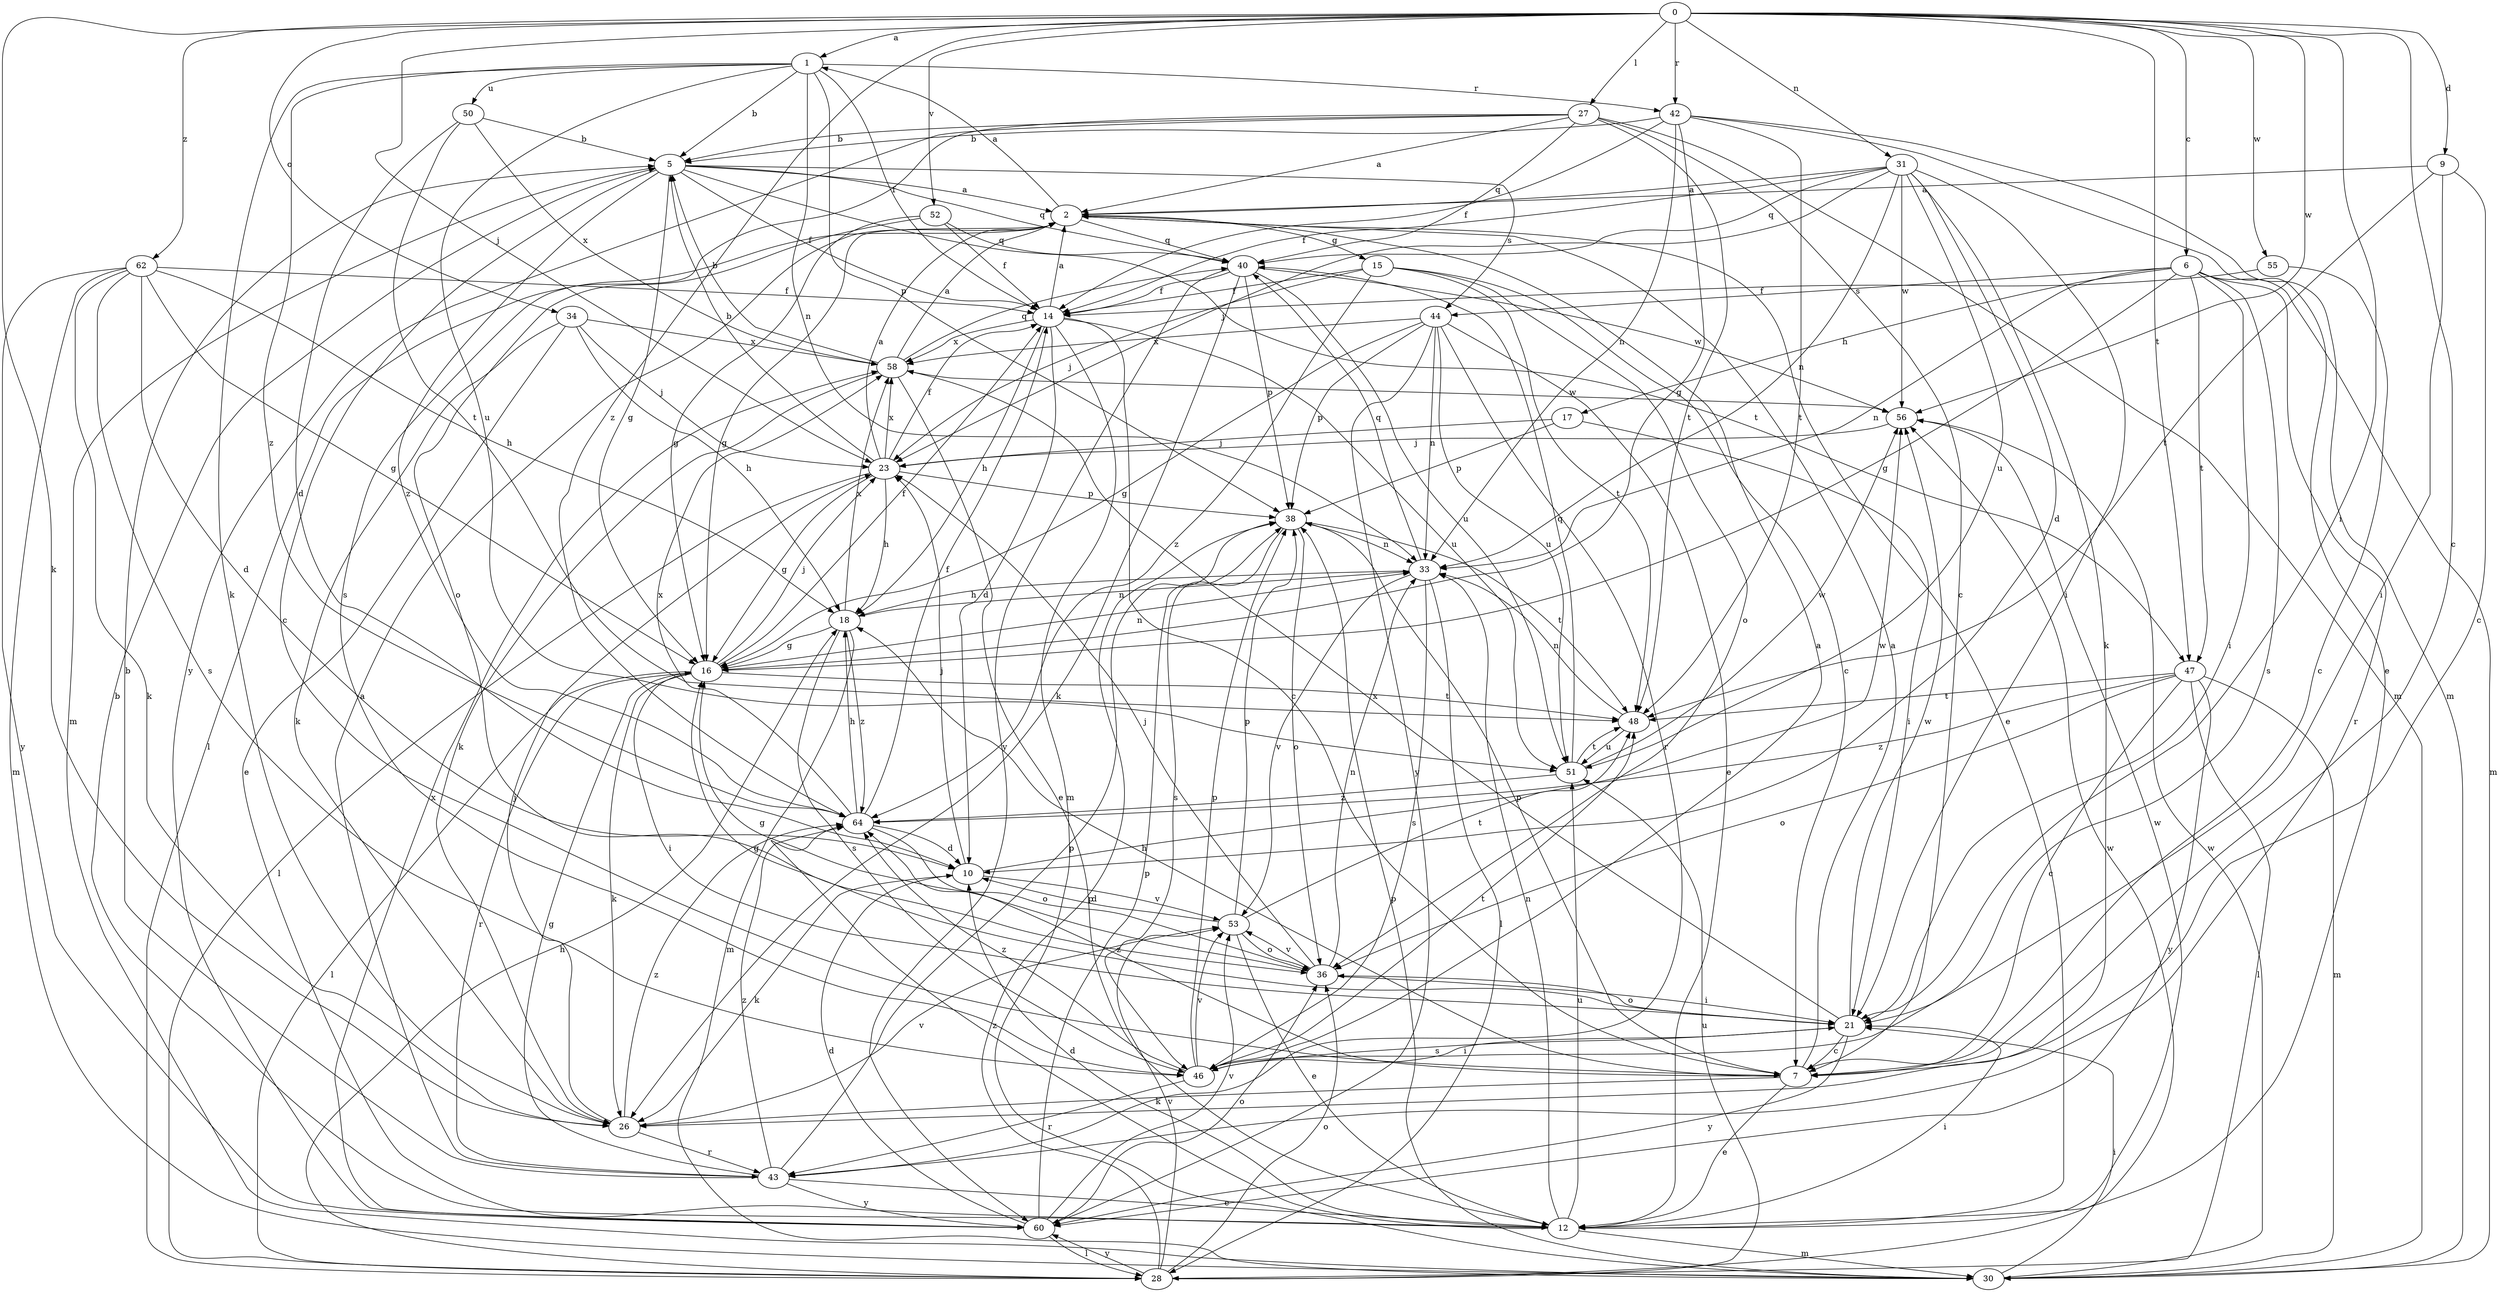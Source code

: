 strict digraph  {
0;
1;
2;
5;
6;
7;
9;
10;
12;
14;
15;
16;
17;
18;
21;
23;
26;
27;
28;
30;
31;
33;
34;
36;
38;
40;
42;
43;
44;
46;
47;
48;
50;
51;
52;
53;
55;
56;
58;
60;
62;
64;
0 -> 1  [label=a];
0 -> 6  [label=c];
0 -> 7  [label=c];
0 -> 9  [label=d];
0 -> 21  [label=i];
0 -> 23  [label=j];
0 -> 26  [label=k];
0 -> 27  [label=l];
0 -> 31  [label=n];
0 -> 34  [label=o];
0 -> 42  [label=r];
0 -> 47  [label=t];
0 -> 52  [label=v];
0 -> 55  [label=w];
0 -> 56  [label=w];
0 -> 62  [label=z];
0 -> 64  [label=z];
1 -> 5  [label=b];
1 -> 14  [label=f];
1 -> 26  [label=k];
1 -> 33  [label=n];
1 -> 38  [label=p];
1 -> 42  [label=r];
1 -> 50  [label=u];
1 -> 51  [label=u];
1 -> 64  [label=z];
2 -> 1  [label=a];
2 -> 12  [label=e];
2 -> 15  [label=g];
2 -> 16  [label=g];
2 -> 28  [label=l];
2 -> 40  [label=q];
5 -> 2  [label=a];
5 -> 7  [label=c];
5 -> 14  [label=f];
5 -> 16  [label=g];
5 -> 30  [label=m];
5 -> 40  [label=q];
5 -> 44  [label=s];
5 -> 47  [label=t];
5 -> 64  [label=z];
6 -> 16  [label=g];
6 -> 17  [label=h];
6 -> 21  [label=i];
6 -> 30  [label=m];
6 -> 33  [label=n];
6 -> 43  [label=r];
6 -> 44  [label=s];
6 -> 46  [label=s];
6 -> 47  [label=t];
7 -> 2  [label=a];
7 -> 12  [label=e];
7 -> 18  [label=h];
7 -> 26  [label=k];
7 -> 38  [label=p];
7 -> 64  [label=z];
9 -> 2  [label=a];
9 -> 7  [label=c];
9 -> 21  [label=i];
9 -> 48  [label=t];
10 -> 23  [label=j];
10 -> 26  [label=k];
10 -> 53  [label=v];
10 -> 56  [label=w];
12 -> 5  [label=b];
12 -> 10  [label=d];
12 -> 21  [label=i];
12 -> 30  [label=m];
12 -> 33  [label=n];
12 -> 51  [label=u];
12 -> 56  [label=w];
12 -> 64  [label=z];
14 -> 2  [label=a];
14 -> 7  [label=c];
14 -> 10  [label=d];
14 -> 18  [label=h];
14 -> 30  [label=m];
14 -> 51  [label=u];
14 -> 58  [label=x];
15 -> 7  [label=c];
15 -> 14  [label=f];
15 -> 23  [label=j];
15 -> 36  [label=o];
15 -> 48  [label=t];
15 -> 64  [label=z];
16 -> 14  [label=f];
16 -> 21  [label=i];
16 -> 23  [label=j];
16 -> 26  [label=k];
16 -> 28  [label=l];
16 -> 33  [label=n];
16 -> 43  [label=r];
16 -> 48  [label=t];
17 -> 21  [label=i];
17 -> 23  [label=j];
17 -> 38  [label=p];
18 -> 16  [label=g];
18 -> 30  [label=m];
18 -> 33  [label=n];
18 -> 46  [label=s];
18 -> 58  [label=x];
18 -> 64  [label=z];
21 -> 7  [label=c];
21 -> 16  [label=g];
21 -> 36  [label=o];
21 -> 46  [label=s];
21 -> 56  [label=w];
21 -> 58  [label=x];
21 -> 60  [label=y];
23 -> 2  [label=a];
23 -> 5  [label=b];
23 -> 14  [label=f];
23 -> 16  [label=g];
23 -> 18  [label=h];
23 -> 28  [label=l];
23 -> 38  [label=p];
23 -> 58  [label=x];
26 -> 23  [label=j];
26 -> 43  [label=r];
26 -> 53  [label=v];
26 -> 64  [label=z];
27 -> 2  [label=a];
27 -> 5  [label=b];
27 -> 7  [label=c];
27 -> 30  [label=m];
27 -> 40  [label=q];
27 -> 46  [label=s];
27 -> 48  [label=t];
27 -> 60  [label=y];
28 -> 18  [label=h];
28 -> 36  [label=o];
28 -> 38  [label=p];
28 -> 51  [label=u];
28 -> 53  [label=v];
28 -> 56  [label=w];
28 -> 60  [label=y];
30 -> 21  [label=i];
30 -> 38  [label=p];
30 -> 56  [label=w];
31 -> 2  [label=a];
31 -> 10  [label=d];
31 -> 14  [label=f];
31 -> 21  [label=i];
31 -> 23  [label=j];
31 -> 26  [label=k];
31 -> 33  [label=n];
31 -> 40  [label=q];
31 -> 51  [label=u];
31 -> 56  [label=w];
33 -> 18  [label=h];
33 -> 28  [label=l];
33 -> 40  [label=q];
33 -> 46  [label=s];
33 -> 53  [label=v];
34 -> 12  [label=e];
34 -> 18  [label=h];
34 -> 23  [label=j];
34 -> 26  [label=k];
34 -> 58  [label=x];
36 -> 16  [label=g];
36 -> 21  [label=i];
36 -> 23  [label=j];
36 -> 33  [label=n];
36 -> 53  [label=v];
38 -> 33  [label=n];
38 -> 36  [label=o];
38 -> 46  [label=s];
38 -> 48  [label=t];
40 -> 14  [label=f];
40 -> 26  [label=k];
40 -> 38  [label=p];
40 -> 51  [label=u];
40 -> 56  [label=w];
40 -> 60  [label=y];
42 -> 5  [label=b];
42 -> 12  [label=e];
42 -> 14  [label=f];
42 -> 16  [label=g];
42 -> 30  [label=m];
42 -> 33  [label=n];
42 -> 48  [label=t];
43 -> 2  [label=a];
43 -> 5  [label=b];
43 -> 12  [label=e];
43 -> 16  [label=g];
43 -> 38  [label=p];
43 -> 60  [label=y];
43 -> 64  [label=z];
44 -> 12  [label=e];
44 -> 16  [label=g];
44 -> 33  [label=n];
44 -> 38  [label=p];
44 -> 43  [label=r];
44 -> 51  [label=u];
44 -> 58  [label=x];
44 -> 60  [label=y];
46 -> 2  [label=a];
46 -> 21  [label=i];
46 -> 38  [label=p];
46 -> 43  [label=r];
46 -> 48  [label=t];
46 -> 53  [label=v];
46 -> 64  [label=z];
47 -> 7  [label=c];
47 -> 28  [label=l];
47 -> 30  [label=m];
47 -> 36  [label=o];
47 -> 48  [label=t];
47 -> 60  [label=y];
47 -> 64  [label=z];
48 -> 33  [label=n];
48 -> 51  [label=u];
50 -> 5  [label=b];
50 -> 10  [label=d];
50 -> 48  [label=t];
50 -> 58  [label=x];
51 -> 40  [label=q];
51 -> 48  [label=t];
51 -> 56  [label=w];
51 -> 64  [label=z];
52 -> 14  [label=f];
52 -> 16  [label=g];
52 -> 36  [label=o];
52 -> 40  [label=q];
53 -> 10  [label=d];
53 -> 12  [label=e];
53 -> 36  [label=o];
53 -> 38  [label=p];
53 -> 48  [label=t];
55 -> 7  [label=c];
55 -> 14  [label=f];
56 -> 23  [label=j];
58 -> 2  [label=a];
58 -> 5  [label=b];
58 -> 12  [label=e];
58 -> 26  [label=k];
58 -> 40  [label=q];
58 -> 56  [label=w];
60 -> 10  [label=d];
60 -> 28  [label=l];
60 -> 36  [label=o];
60 -> 38  [label=p];
60 -> 53  [label=v];
60 -> 58  [label=x];
62 -> 10  [label=d];
62 -> 14  [label=f];
62 -> 16  [label=g];
62 -> 18  [label=h];
62 -> 26  [label=k];
62 -> 30  [label=m];
62 -> 46  [label=s];
62 -> 60  [label=y];
64 -> 10  [label=d];
64 -> 14  [label=f];
64 -> 18  [label=h];
64 -> 36  [label=o];
64 -> 58  [label=x];
}

